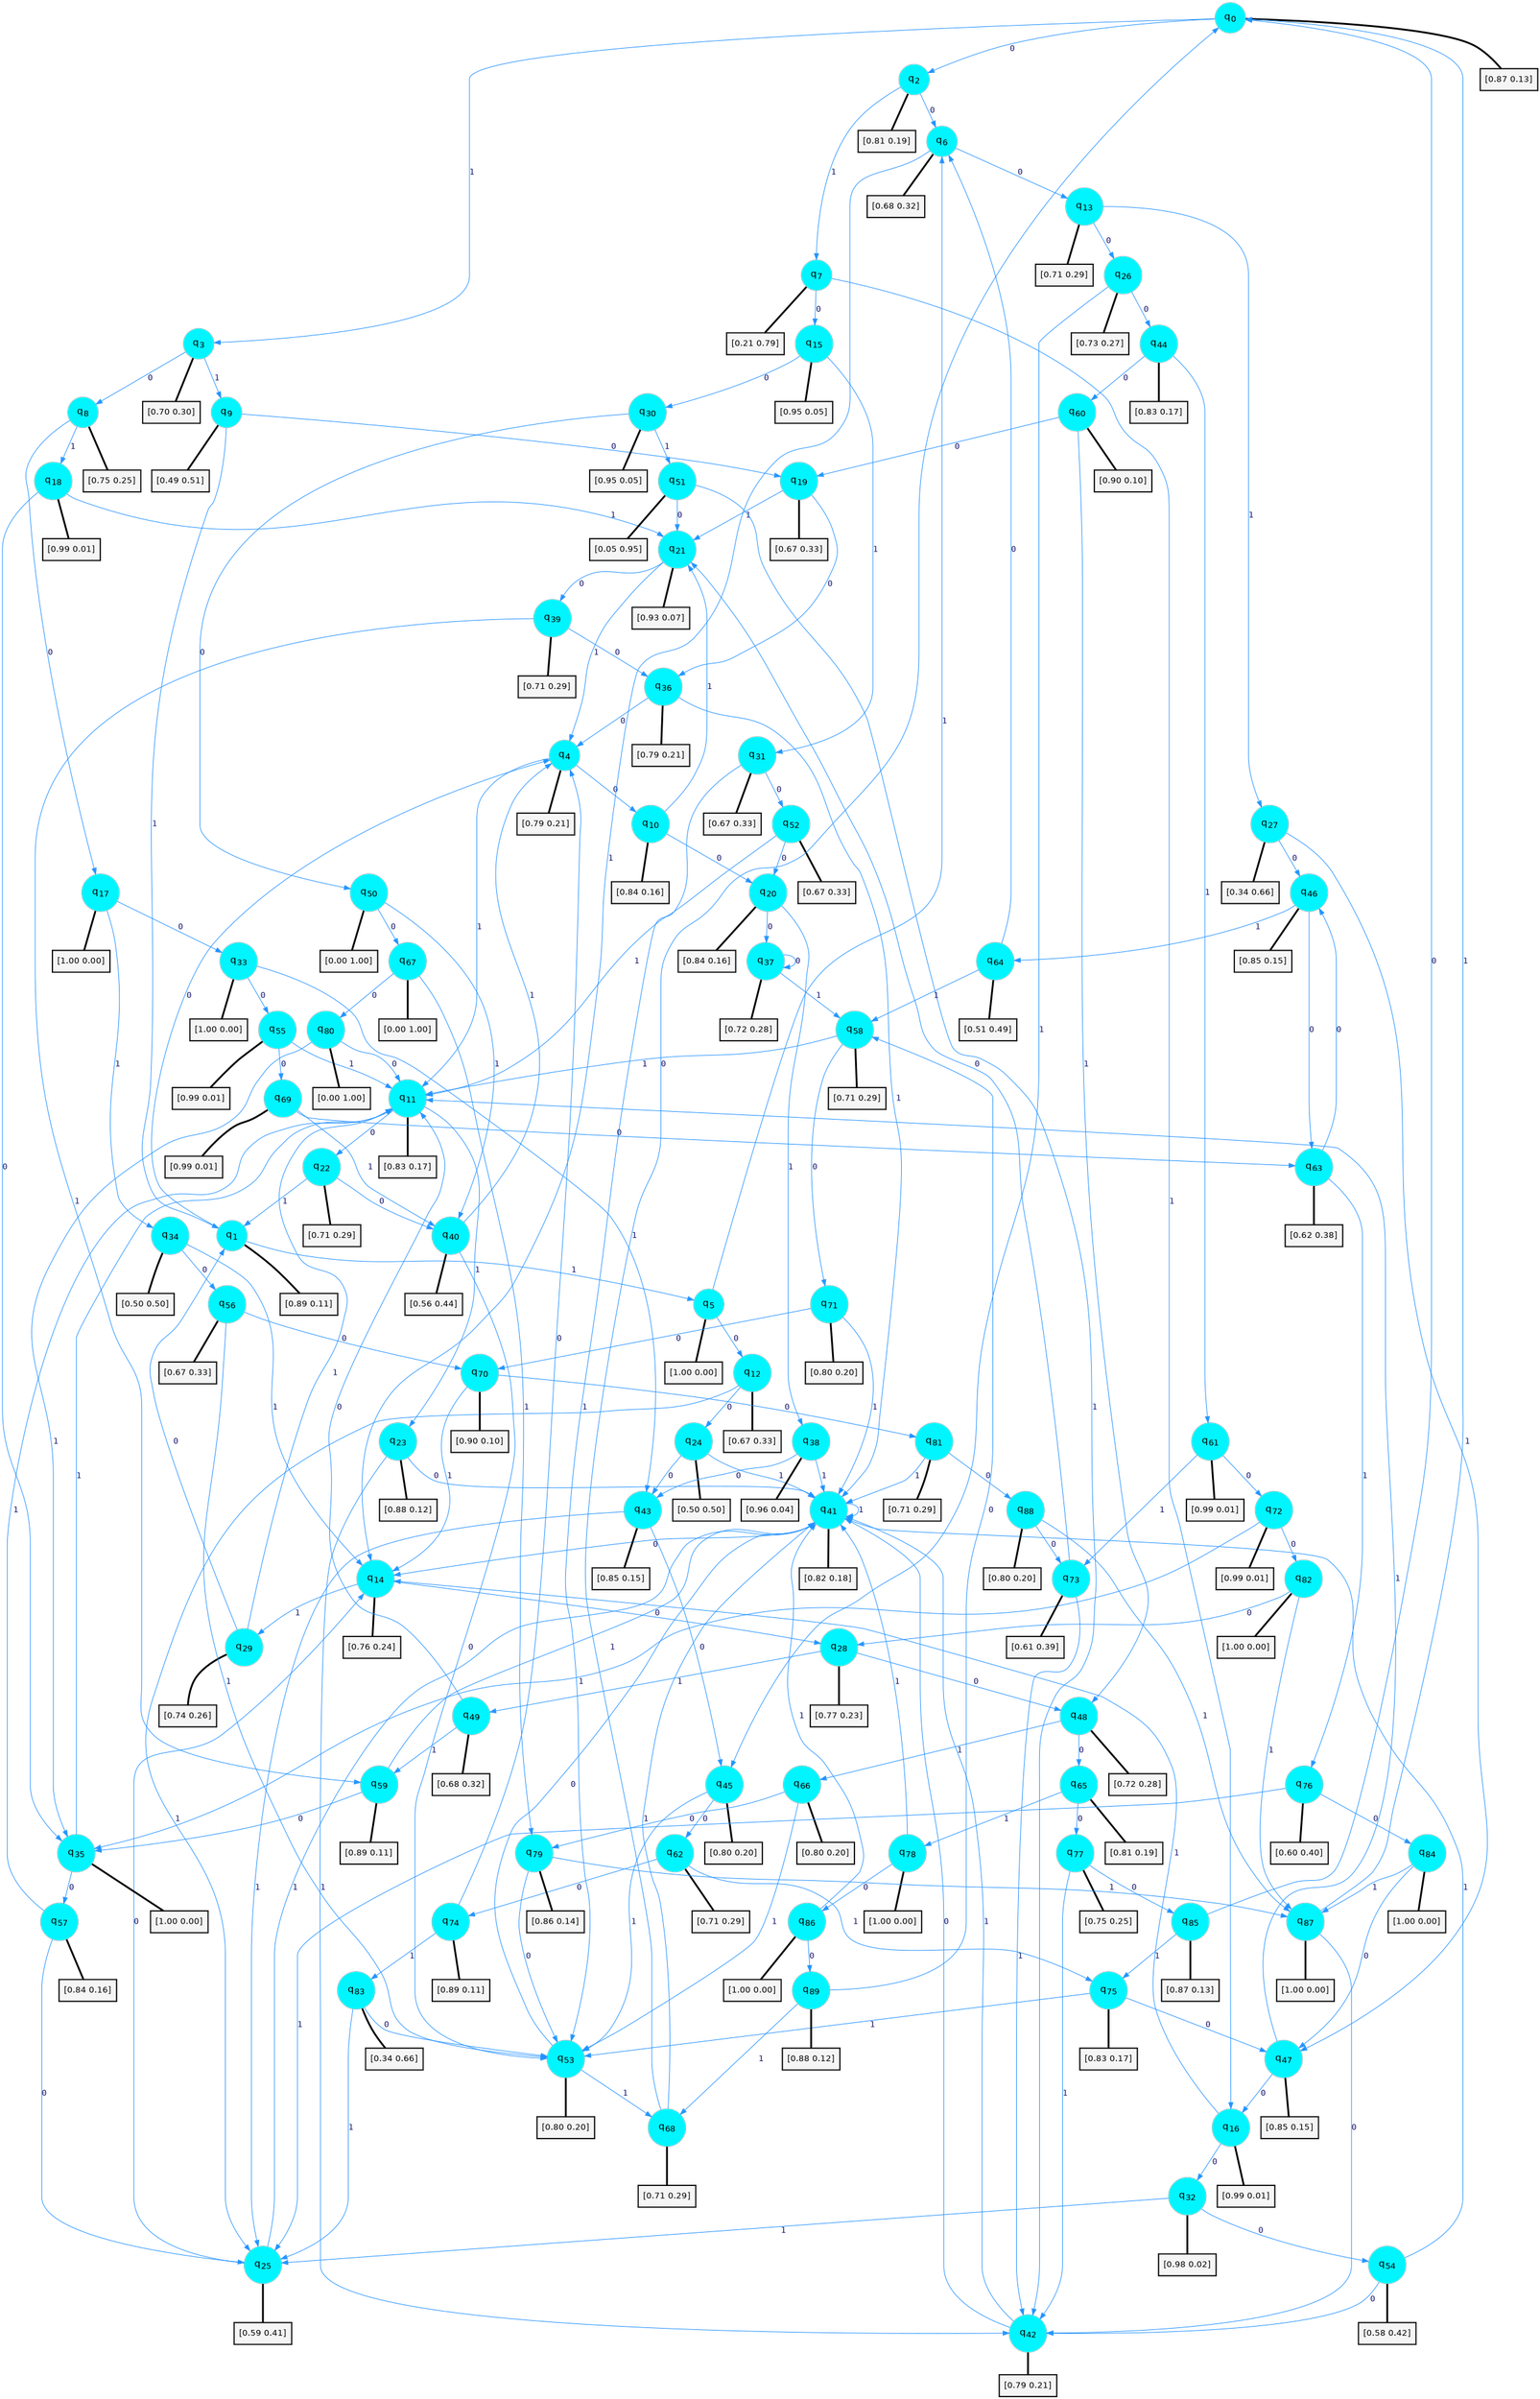digraph G {
graph [
bgcolor=transparent, dpi=300, rankdir=TD, size="40,25"];
node [
color=gray, fillcolor=turquoise1, fontcolor=black, fontname=Helvetica, fontsize=16, fontweight=bold, shape=circle, style=filled];
edge [
arrowsize=1, color=dodgerblue1, fontcolor=midnightblue, fontname=courier, fontweight=bold, penwidth=1, style=solid, weight=20];
0[label=<q<SUB>0</SUB>>];
1[label=<q<SUB>1</SUB>>];
2[label=<q<SUB>2</SUB>>];
3[label=<q<SUB>3</SUB>>];
4[label=<q<SUB>4</SUB>>];
5[label=<q<SUB>5</SUB>>];
6[label=<q<SUB>6</SUB>>];
7[label=<q<SUB>7</SUB>>];
8[label=<q<SUB>8</SUB>>];
9[label=<q<SUB>9</SUB>>];
10[label=<q<SUB>10</SUB>>];
11[label=<q<SUB>11</SUB>>];
12[label=<q<SUB>12</SUB>>];
13[label=<q<SUB>13</SUB>>];
14[label=<q<SUB>14</SUB>>];
15[label=<q<SUB>15</SUB>>];
16[label=<q<SUB>16</SUB>>];
17[label=<q<SUB>17</SUB>>];
18[label=<q<SUB>18</SUB>>];
19[label=<q<SUB>19</SUB>>];
20[label=<q<SUB>20</SUB>>];
21[label=<q<SUB>21</SUB>>];
22[label=<q<SUB>22</SUB>>];
23[label=<q<SUB>23</SUB>>];
24[label=<q<SUB>24</SUB>>];
25[label=<q<SUB>25</SUB>>];
26[label=<q<SUB>26</SUB>>];
27[label=<q<SUB>27</SUB>>];
28[label=<q<SUB>28</SUB>>];
29[label=<q<SUB>29</SUB>>];
30[label=<q<SUB>30</SUB>>];
31[label=<q<SUB>31</SUB>>];
32[label=<q<SUB>32</SUB>>];
33[label=<q<SUB>33</SUB>>];
34[label=<q<SUB>34</SUB>>];
35[label=<q<SUB>35</SUB>>];
36[label=<q<SUB>36</SUB>>];
37[label=<q<SUB>37</SUB>>];
38[label=<q<SUB>38</SUB>>];
39[label=<q<SUB>39</SUB>>];
40[label=<q<SUB>40</SUB>>];
41[label=<q<SUB>41</SUB>>];
42[label=<q<SUB>42</SUB>>];
43[label=<q<SUB>43</SUB>>];
44[label=<q<SUB>44</SUB>>];
45[label=<q<SUB>45</SUB>>];
46[label=<q<SUB>46</SUB>>];
47[label=<q<SUB>47</SUB>>];
48[label=<q<SUB>48</SUB>>];
49[label=<q<SUB>49</SUB>>];
50[label=<q<SUB>50</SUB>>];
51[label=<q<SUB>51</SUB>>];
52[label=<q<SUB>52</SUB>>];
53[label=<q<SUB>53</SUB>>];
54[label=<q<SUB>54</SUB>>];
55[label=<q<SUB>55</SUB>>];
56[label=<q<SUB>56</SUB>>];
57[label=<q<SUB>57</SUB>>];
58[label=<q<SUB>58</SUB>>];
59[label=<q<SUB>59</SUB>>];
60[label=<q<SUB>60</SUB>>];
61[label=<q<SUB>61</SUB>>];
62[label=<q<SUB>62</SUB>>];
63[label=<q<SUB>63</SUB>>];
64[label=<q<SUB>64</SUB>>];
65[label=<q<SUB>65</SUB>>];
66[label=<q<SUB>66</SUB>>];
67[label=<q<SUB>67</SUB>>];
68[label=<q<SUB>68</SUB>>];
69[label=<q<SUB>69</SUB>>];
70[label=<q<SUB>70</SUB>>];
71[label=<q<SUB>71</SUB>>];
72[label=<q<SUB>72</SUB>>];
73[label=<q<SUB>73</SUB>>];
74[label=<q<SUB>74</SUB>>];
75[label=<q<SUB>75</SUB>>];
76[label=<q<SUB>76</SUB>>];
77[label=<q<SUB>77</SUB>>];
78[label=<q<SUB>78</SUB>>];
79[label=<q<SUB>79</SUB>>];
80[label=<q<SUB>80</SUB>>];
81[label=<q<SUB>81</SUB>>];
82[label=<q<SUB>82</SUB>>];
83[label=<q<SUB>83</SUB>>];
84[label=<q<SUB>84</SUB>>];
85[label=<q<SUB>85</SUB>>];
86[label=<q<SUB>86</SUB>>];
87[label=<q<SUB>87</SUB>>];
88[label=<q<SUB>88</SUB>>];
89[label=<q<SUB>89</SUB>>];
90[label="[0.87 0.13]", shape=box,fontcolor=black, fontname=Helvetica, fontsize=14, penwidth=2, fillcolor=whitesmoke,color=black];
91[label="[0.89 0.11]", shape=box,fontcolor=black, fontname=Helvetica, fontsize=14, penwidth=2, fillcolor=whitesmoke,color=black];
92[label="[0.81 0.19]", shape=box,fontcolor=black, fontname=Helvetica, fontsize=14, penwidth=2, fillcolor=whitesmoke,color=black];
93[label="[0.70 0.30]", shape=box,fontcolor=black, fontname=Helvetica, fontsize=14, penwidth=2, fillcolor=whitesmoke,color=black];
94[label="[0.79 0.21]", shape=box,fontcolor=black, fontname=Helvetica, fontsize=14, penwidth=2, fillcolor=whitesmoke,color=black];
95[label="[1.00 0.00]", shape=box,fontcolor=black, fontname=Helvetica, fontsize=14, penwidth=2, fillcolor=whitesmoke,color=black];
96[label="[0.68 0.32]", shape=box,fontcolor=black, fontname=Helvetica, fontsize=14, penwidth=2, fillcolor=whitesmoke,color=black];
97[label="[0.21 0.79]", shape=box,fontcolor=black, fontname=Helvetica, fontsize=14, penwidth=2, fillcolor=whitesmoke,color=black];
98[label="[0.75 0.25]", shape=box,fontcolor=black, fontname=Helvetica, fontsize=14, penwidth=2, fillcolor=whitesmoke,color=black];
99[label="[0.49 0.51]", shape=box,fontcolor=black, fontname=Helvetica, fontsize=14, penwidth=2, fillcolor=whitesmoke,color=black];
100[label="[0.84 0.16]", shape=box,fontcolor=black, fontname=Helvetica, fontsize=14, penwidth=2, fillcolor=whitesmoke,color=black];
101[label="[0.83 0.17]", shape=box,fontcolor=black, fontname=Helvetica, fontsize=14, penwidth=2, fillcolor=whitesmoke,color=black];
102[label="[0.67 0.33]", shape=box,fontcolor=black, fontname=Helvetica, fontsize=14, penwidth=2, fillcolor=whitesmoke,color=black];
103[label="[0.71 0.29]", shape=box,fontcolor=black, fontname=Helvetica, fontsize=14, penwidth=2, fillcolor=whitesmoke,color=black];
104[label="[0.76 0.24]", shape=box,fontcolor=black, fontname=Helvetica, fontsize=14, penwidth=2, fillcolor=whitesmoke,color=black];
105[label="[0.95 0.05]", shape=box,fontcolor=black, fontname=Helvetica, fontsize=14, penwidth=2, fillcolor=whitesmoke,color=black];
106[label="[0.99 0.01]", shape=box,fontcolor=black, fontname=Helvetica, fontsize=14, penwidth=2, fillcolor=whitesmoke,color=black];
107[label="[1.00 0.00]", shape=box,fontcolor=black, fontname=Helvetica, fontsize=14, penwidth=2, fillcolor=whitesmoke,color=black];
108[label="[0.99 0.01]", shape=box,fontcolor=black, fontname=Helvetica, fontsize=14, penwidth=2, fillcolor=whitesmoke,color=black];
109[label="[0.67 0.33]", shape=box,fontcolor=black, fontname=Helvetica, fontsize=14, penwidth=2, fillcolor=whitesmoke,color=black];
110[label="[0.84 0.16]", shape=box,fontcolor=black, fontname=Helvetica, fontsize=14, penwidth=2, fillcolor=whitesmoke,color=black];
111[label="[0.93 0.07]", shape=box,fontcolor=black, fontname=Helvetica, fontsize=14, penwidth=2, fillcolor=whitesmoke,color=black];
112[label="[0.71 0.29]", shape=box,fontcolor=black, fontname=Helvetica, fontsize=14, penwidth=2, fillcolor=whitesmoke,color=black];
113[label="[0.88 0.12]", shape=box,fontcolor=black, fontname=Helvetica, fontsize=14, penwidth=2, fillcolor=whitesmoke,color=black];
114[label="[0.50 0.50]", shape=box,fontcolor=black, fontname=Helvetica, fontsize=14, penwidth=2, fillcolor=whitesmoke,color=black];
115[label="[0.59 0.41]", shape=box,fontcolor=black, fontname=Helvetica, fontsize=14, penwidth=2, fillcolor=whitesmoke,color=black];
116[label="[0.73 0.27]", shape=box,fontcolor=black, fontname=Helvetica, fontsize=14, penwidth=2, fillcolor=whitesmoke,color=black];
117[label="[0.34 0.66]", shape=box,fontcolor=black, fontname=Helvetica, fontsize=14, penwidth=2, fillcolor=whitesmoke,color=black];
118[label="[0.77 0.23]", shape=box,fontcolor=black, fontname=Helvetica, fontsize=14, penwidth=2, fillcolor=whitesmoke,color=black];
119[label="[0.74 0.26]", shape=box,fontcolor=black, fontname=Helvetica, fontsize=14, penwidth=2, fillcolor=whitesmoke,color=black];
120[label="[0.95 0.05]", shape=box,fontcolor=black, fontname=Helvetica, fontsize=14, penwidth=2, fillcolor=whitesmoke,color=black];
121[label="[0.67 0.33]", shape=box,fontcolor=black, fontname=Helvetica, fontsize=14, penwidth=2, fillcolor=whitesmoke,color=black];
122[label="[0.98 0.02]", shape=box,fontcolor=black, fontname=Helvetica, fontsize=14, penwidth=2, fillcolor=whitesmoke,color=black];
123[label="[1.00 0.00]", shape=box,fontcolor=black, fontname=Helvetica, fontsize=14, penwidth=2, fillcolor=whitesmoke,color=black];
124[label="[0.50 0.50]", shape=box,fontcolor=black, fontname=Helvetica, fontsize=14, penwidth=2, fillcolor=whitesmoke,color=black];
125[label="[1.00 0.00]", shape=box,fontcolor=black, fontname=Helvetica, fontsize=14, penwidth=2, fillcolor=whitesmoke,color=black];
126[label="[0.79 0.21]", shape=box,fontcolor=black, fontname=Helvetica, fontsize=14, penwidth=2, fillcolor=whitesmoke,color=black];
127[label="[0.72 0.28]", shape=box,fontcolor=black, fontname=Helvetica, fontsize=14, penwidth=2, fillcolor=whitesmoke,color=black];
128[label="[0.96 0.04]", shape=box,fontcolor=black, fontname=Helvetica, fontsize=14, penwidth=2, fillcolor=whitesmoke,color=black];
129[label="[0.71 0.29]", shape=box,fontcolor=black, fontname=Helvetica, fontsize=14, penwidth=2, fillcolor=whitesmoke,color=black];
130[label="[0.56 0.44]", shape=box,fontcolor=black, fontname=Helvetica, fontsize=14, penwidth=2, fillcolor=whitesmoke,color=black];
131[label="[0.82 0.18]", shape=box,fontcolor=black, fontname=Helvetica, fontsize=14, penwidth=2, fillcolor=whitesmoke,color=black];
132[label="[0.79 0.21]", shape=box,fontcolor=black, fontname=Helvetica, fontsize=14, penwidth=2, fillcolor=whitesmoke,color=black];
133[label="[0.85 0.15]", shape=box,fontcolor=black, fontname=Helvetica, fontsize=14, penwidth=2, fillcolor=whitesmoke,color=black];
134[label="[0.83 0.17]", shape=box,fontcolor=black, fontname=Helvetica, fontsize=14, penwidth=2, fillcolor=whitesmoke,color=black];
135[label="[0.80 0.20]", shape=box,fontcolor=black, fontname=Helvetica, fontsize=14, penwidth=2, fillcolor=whitesmoke,color=black];
136[label="[0.85 0.15]", shape=box,fontcolor=black, fontname=Helvetica, fontsize=14, penwidth=2, fillcolor=whitesmoke,color=black];
137[label="[0.85 0.15]", shape=box,fontcolor=black, fontname=Helvetica, fontsize=14, penwidth=2, fillcolor=whitesmoke,color=black];
138[label="[0.72 0.28]", shape=box,fontcolor=black, fontname=Helvetica, fontsize=14, penwidth=2, fillcolor=whitesmoke,color=black];
139[label="[0.68 0.32]", shape=box,fontcolor=black, fontname=Helvetica, fontsize=14, penwidth=2, fillcolor=whitesmoke,color=black];
140[label="[0.00 1.00]", shape=box,fontcolor=black, fontname=Helvetica, fontsize=14, penwidth=2, fillcolor=whitesmoke,color=black];
141[label="[0.05 0.95]", shape=box,fontcolor=black, fontname=Helvetica, fontsize=14, penwidth=2, fillcolor=whitesmoke,color=black];
142[label="[0.67 0.33]", shape=box,fontcolor=black, fontname=Helvetica, fontsize=14, penwidth=2, fillcolor=whitesmoke,color=black];
143[label="[0.80 0.20]", shape=box,fontcolor=black, fontname=Helvetica, fontsize=14, penwidth=2, fillcolor=whitesmoke,color=black];
144[label="[0.58 0.42]", shape=box,fontcolor=black, fontname=Helvetica, fontsize=14, penwidth=2, fillcolor=whitesmoke,color=black];
145[label="[0.99 0.01]", shape=box,fontcolor=black, fontname=Helvetica, fontsize=14, penwidth=2, fillcolor=whitesmoke,color=black];
146[label="[0.67 0.33]", shape=box,fontcolor=black, fontname=Helvetica, fontsize=14, penwidth=2, fillcolor=whitesmoke,color=black];
147[label="[0.84 0.16]", shape=box,fontcolor=black, fontname=Helvetica, fontsize=14, penwidth=2, fillcolor=whitesmoke,color=black];
148[label="[0.71 0.29]", shape=box,fontcolor=black, fontname=Helvetica, fontsize=14, penwidth=2, fillcolor=whitesmoke,color=black];
149[label="[0.89 0.11]", shape=box,fontcolor=black, fontname=Helvetica, fontsize=14, penwidth=2, fillcolor=whitesmoke,color=black];
150[label="[0.90 0.10]", shape=box,fontcolor=black, fontname=Helvetica, fontsize=14, penwidth=2, fillcolor=whitesmoke,color=black];
151[label="[0.99 0.01]", shape=box,fontcolor=black, fontname=Helvetica, fontsize=14, penwidth=2, fillcolor=whitesmoke,color=black];
152[label="[0.71 0.29]", shape=box,fontcolor=black, fontname=Helvetica, fontsize=14, penwidth=2, fillcolor=whitesmoke,color=black];
153[label="[0.62 0.38]", shape=box,fontcolor=black, fontname=Helvetica, fontsize=14, penwidth=2, fillcolor=whitesmoke,color=black];
154[label="[0.51 0.49]", shape=box,fontcolor=black, fontname=Helvetica, fontsize=14, penwidth=2, fillcolor=whitesmoke,color=black];
155[label="[0.81 0.19]", shape=box,fontcolor=black, fontname=Helvetica, fontsize=14, penwidth=2, fillcolor=whitesmoke,color=black];
156[label="[0.80 0.20]", shape=box,fontcolor=black, fontname=Helvetica, fontsize=14, penwidth=2, fillcolor=whitesmoke,color=black];
157[label="[0.00 1.00]", shape=box,fontcolor=black, fontname=Helvetica, fontsize=14, penwidth=2, fillcolor=whitesmoke,color=black];
158[label="[0.71 0.29]", shape=box,fontcolor=black, fontname=Helvetica, fontsize=14, penwidth=2, fillcolor=whitesmoke,color=black];
159[label="[0.99 0.01]", shape=box,fontcolor=black, fontname=Helvetica, fontsize=14, penwidth=2, fillcolor=whitesmoke,color=black];
160[label="[0.90 0.10]", shape=box,fontcolor=black, fontname=Helvetica, fontsize=14, penwidth=2, fillcolor=whitesmoke,color=black];
161[label="[0.80 0.20]", shape=box,fontcolor=black, fontname=Helvetica, fontsize=14, penwidth=2, fillcolor=whitesmoke,color=black];
162[label="[0.99 0.01]", shape=box,fontcolor=black, fontname=Helvetica, fontsize=14, penwidth=2, fillcolor=whitesmoke,color=black];
163[label="[0.61 0.39]", shape=box,fontcolor=black, fontname=Helvetica, fontsize=14, penwidth=2, fillcolor=whitesmoke,color=black];
164[label="[0.89 0.11]", shape=box,fontcolor=black, fontname=Helvetica, fontsize=14, penwidth=2, fillcolor=whitesmoke,color=black];
165[label="[0.83 0.17]", shape=box,fontcolor=black, fontname=Helvetica, fontsize=14, penwidth=2, fillcolor=whitesmoke,color=black];
166[label="[0.60 0.40]", shape=box,fontcolor=black, fontname=Helvetica, fontsize=14, penwidth=2, fillcolor=whitesmoke,color=black];
167[label="[0.75 0.25]", shape=box,fontcolor=black, fontname=Helvetica, fontsize=14, penwidth=2, fillcolor=whitesmoke,color=black];
168[label="[1.00 0.00]", shape=box,fontcolor=black, fontname=Helvetica, fontsize=14, penwidth=2, fillcolor=whitesmoke,color=black];
169[label="[0.86 0.14]", shape=box,fontcolor=black, fontname=Helvetica, fontsize=14, penwidth=2, fillcolor=whitesmoke,color=black];
170[label="[0.00 1.00]", shape=box,fontcolor=black, fontname=Helvetica, fontsize=14, penwidth=2, fillcolor=whitesmoke,color=black];
171[label="[0.71 0.29]", shape=box,fontcolor=black, fontname=Helvetica, fontsize=14, penwidth=2, fillcolor=whitesmoke,color=black];
172[label="[1.00 0.00]", shape=box,fontcolor=black, fontname=Helvetica, fontsize=14, penwidth=2, fillcolor=whitesmoke,color=black];
173[label="[0.34 0.66]", shape=box,fontcolor=black, fontname=Helvetica, fontsize=14, penwidth=2, fillcolor=whitesmoke,color=black];
174[label="[1.00 0.00]", shape=box,fontcolor=black, fontname=Helvetica, fontsize=14, penwidth=2, fillcolor=whitesmoke,color=black];
175[label="[0.87 0.13]", shape=box,fontcolor=black, fontname=Helvetica, fontsize=14, penwidth=2, fillcolor=whitesmoke,color=black];
176[label="[1.00 0.00]", shape=box,fontcolor=black, fontname=Helvetica, fontsize=14, penwidth=2, fillcolor=whitesmoke,color=black];
177[label="[1.00 0.00]", shape=box,fontcolor=black, fontname=Helvetica, fontsize=14, penwidth=2, fillcolor=whitesmoke,color=black];
178[label="[0.80 0.20]", shape=box,fontcolor=black, fontname=Helvetica, fontsize=14, penwidth=2, fillcolor=whitesmoke,color=black];
179[label="[0.88 0.12]", shape=box,fontcolor=black, fontname=Helvetica, fontsize=14, penwidth=2, fillcolor=whitesmoke,color=black];
0->2 [label=0];
0->3 [label=1];
0->90 [arrowhead=none, penwidth=3,color=black];
1->4 [label=0];
1->5 [label=1];
1->91 [arrowhead=none, penwidth=3,color=black];
2->6 [label=0];
2->7 [label=1];
2->92 [arrowhead=none, penwidth=3,color=black];
3->8 [label=0];
3->9 [label=1];
3->93 [arrowhead=none, penwidth=3,color=black];
4->10 [label=0];
4->11 [label=1];
4->94 [arrowhead=none, penwidth=3,color=black];
5->12 [label=0];
5->6 [label=1];
5->95 [arrowhead=none, penwidth=3,color=black];
6->13 [label=0];
6->14 [label=1];
6->96 [arrowhead=none, penwidth=3,color=black];
7->15 [label=0];
7->16 [label=1];
7->97 [arrowhead=none, penwidth=3,color=black];
8->17 [label=0];
8->18 [label=1];
8->98 [arrowhead=none, penwidth=3,color=black];
9->19 [label=0];
9->1 [label=1];
9->99 [arrowhead=none, penwidth=3,color=black];
10->20 [label=0];
10->21 [label=1];
10->100 [arrowhead=none, penwidth=3,color=black];
11->22 [label=0];
11->23 [label=1];
11->101 [arrowhead=none, penwidth=3,color=black];
12->24 [label=0];
12->25 [label=1];
12->102 [arrowhead=none, penwidth=3,color=black];
13->26 [label=0];
13->27 [label=1];
13->103 [arrowhead=none, penwidth=3,color=black];
14->28 [label=0];
14->29 [label=1];
14->104 [arrowhead=none, penwidth=3,color=black];
15->30 [label=0];
15->31 [label=1];
15->105 [arrowhead=none, penwidth=3,color=black];
16->32 [label=0];
16->14 [label=1];
16->106 [arrowhead=none, penwidth=3,color=black];
17->33 [label=0];
17->34 [label=1];
17->107 [arrowhead=none, penwidth=3,color=black];
18->35 [label=0];
18->21 [label=1];
18->108 [arrowhead=none, penwidth=3,color=black];
19->36 [label=0];
19->21 [label=1];
19->109 [arrowhead=none, penwidth=3,color=black];
20->37 [label=0];
20->38 [label=1];
20->110 [arrowhead=none, penwidth=3,color=black];
21->39 [label=0];
21->4 [label=1];
21->111 [arrowhead=none, penwidth=3,color=black];
22->40 [label=0];
22->1 [label=1];
22->112 [arrowhead=none, penwidth=3,color=black];
23->41 [label=0];
23->42 [label=1];
23->113 [arrowhead=none, penwidth=3,color=black];
24->43 [label=0];
24->41 [label=1];
24->114 [arrowhead=none, penwidth=3,color=black];
25->14 [label=0];
25->41 [label=1];
25->115 [arrowhead=none, penwidth=3,color=black];
26->44 [label=0];
26->45 [label=1];
26->116 [arrowhead=none, penwidth=3,color=black];
27->46 [label=0];
27->47 [label=1];
27->117 [arrowhead=none, penwidth=3,color=black];
28->48 [label=0];
28->49 [label=1];
28->118 [arrowhead=none, penwidth=3,color=black];
29->1 [label=0];
29->11 [label=1];
29->119 [arrowhead=none, penwidth=3,color=black];
30->50 [label=0];
30->51 [label=1];
30->120 [arrowhead=none, penwidth=3,color=black];
31->52 [label=0];
31->53 [label=1];
31->121 [arrowhead=none, penwidth=3,color=black];
32->54 [label=0];
32->25 [label=1];
32->122 [arrowhead=none, penwidth=3,color=black];
33->55 [label=0];
33->43 [label=1];
33->123 [arrowhead=none, penwidth=3,color=black];
34->56 [label=0];
34->14 [label=1];
34->124 [arrowhead=none, penwidth=3,color=black];
35->57 [label=0];
35->11 [label=1];
35->125 [arrowhead=none, penwidth=3,color=black];
36->4 [label=0];
36->41 [label=1];
36->126 [arrowhead=none, penwidth=3,color=black];
37->37 [label=0];
37->58 [label=1];
37->127 [arrowhead=none, penwidth=3,color=black];
38->43 [label=0];
38->41 [label=1];
38->128 [arrowhead=none, penwidth=3,color=black];
39->36 [label=0];
39->59 [label=1];
39->129 [arrowhead=none, penwidth=3,color=black];
40->53 [label=0];
40->4 [label=1];
40->130 [arrowhead=none, penwidth=3,color=black];
41->14 [label=0];
41->41 [label=1];
41->131 [arrowhead=none, penwidth=3,color=black];
42->41 [label=0];
42->41 [label=1];
42->132 [arrowhead=none, penwidth=3,color=black];
43->45 [label=0];
43->25 [label=1];
43->133 [arrowhead=none, penwidth=3,color=black];
44->60 [label=0];
44->61 [label=1];
44->134 [arrowhead=none, penwidth=3,color=black];
45->62 [label=0];
45->53 [label=1];
45->135 [arrowhead=none, penwidth=3,color=black];
46->63 [label=0];
46->64 [label=1];
46->136 [arrowhead=none, penwidth=3,color=black];
47->16 [label=0];
47->11 [label=1];
47->137 [arrowhead=none, penwidth=3,color=black];
48->65 [label=0];
48->66 [label=1];
48->138 [arrowhead=none, penwidth=3,color=black];
49->11 [label=0];
49->59 [label=1];
49->139 [arrowhead=none, penwidth=3,color=black];
50->67 [label=0];
50->40 [label=1];
50->140 [arrowhead=none, penwidth=3,color=black];
51->21 [label=0];
51->42 [label=1];
51->141 [arrowhead=none, penwidth=3,color=black];
52->20 [label=0];
52->11 [label=1];
52->142 [arrowhead=none, penwidth=3,color=black];
53->41 [label=0];
53->68 [label=1];
53->143 [arrowhead=none, penwidth=3,color=black];
54->42 [label=0];
54->41 [label=1];
54->144 [arrowhead=none, penwidth=3,color=black];
55->69 [label=0];
55->11 [label=1];
55->145 [arrowhead=none, penwidth=3,color=black];
56->70 [label=0];
56->53 [label=1];
56->146 [arrowhead=none, penwidth=3,color=black];
57->25 [label=0];
57->11 [label=1];
57->147 [arrowhead=none, penwidth=3,color=black];
58->71 [label=0];
58->11 [label=1];
58->148 [arrowhead=none, penwidth=3,color=black];
59->35 [label=0];
59->41 [label=1];
59->149 [arrowhead=none, penwidth=3,color=black];
60->19 [label=0];
60->48 [label=1];
60->150 [arrowhead=none, penwidth=3,color=black];
61->72 [label=0];
61->73 [label=1];
61->151 [arrowhead=none, penwidth=3,color=black];
62->74 [label=0];
62->75 [label=1];
62->152 [arrowhead=none, penwidth=3,color=black];
63->46 [label=0];
63->76 [label=1];
63->153 [arrowhead=none, penwidth=3,color=black];
64->6 [label=0];
64->58 [label=1];
64->154 [arrowhead=none, penwidth=3,color=black];
65->77 [label=0];
65->78 [label=1];
65->155 [arrowhead=none, penwidth=3,color=black];
66->79 [label=0];
66->53 [label=1];
66->156 [arrowhead=none, penwidth=3,color=black];
67->80 [label=0];
67->79 [label=1];
67->157 [arrowhead=none, penwidth=3,color=black];
68->0 [label=0];
68->41 [label=1];
68->158 [arrowhead=none, penwidth=3,color=black];
69->63 [label=0];
69->40 [label=1];
69->159 [arrowhead=none, penwidth=3,color=black];
70->81 [label=0];
70->14 [label=1];
70->160 [arrowhead=none, penwidth=3,color=black];
71->70 [label=0];
71->41 [label=1];
71->161 [arrowhead=none, penwidth=3,color=black];
72->82 [label=0];
72->35 [label=1];
72->162 [arrowhead=none, penwidth=3,color=black];
73->21 [label=0];
73->42 [label=1];
73->163 [arrowhead=none, penwidth=3,color=black];
74->4 [label=0];
74->83 [label=1];
74->164 [arrowhead=none, penwidth=3,color=black];
75->47 [label=0];
75->53 [label=1];
75->165 [arrowhead=none, penwidth=3,color=black];
76->84 [label=0];
76->25 [label=1];
76->166 [arrowhead=none, penwidth=3,color=black];
77->85 [label=0];
77->42 [label=1];
77->167 [arrowhead=none, penwidth=3,color=black];
78->86 [label=0];
78->41 [label=1];
78->168 [arrowhead=none, penwidth=3,color=black];
79->53 [label=0];
79->87 [label=1];
79->169 [arrowhead=none, penwidth=3,color=black];
80->11 [label=0];
80->35 [label=1];
80->170 [arrowhead=none, penwidth=3,color=black];
81->88 [label=0];
81->41 [label=1];
81->171 [arrowhead=none, penwidth=3,color=black];
82->28 [label=0];
82->87 [label=1];
82->172 [arrowhead=none, penwidth=3,color=black];
83->53 [label=0];
83->25 [label=1];
83->173 [arrowhead=none, penwidth=3,color=black];
84->47 [label=0];
84->87 [label=1];
84->174 [arrowhead=none, penwidth=3,color=black];
85->0 [label=0];
85->75 [label=1];
85->175 [arrowhead=none, penwidth=3,color=black];
86->89 [label=0];
86->41 [label=1];
86->176 [arrowhead=none, penwidth=3,color=black];
87->42 [label=0];
87->0 [label=1];
87->177 [arrowhead=none, penwidth=3,color=black];
88->73 [label=0];
88->87 [label=1];
88->178 [arrowhead=none, penwidth=3,color=black];
89->58 [label=0];
89->68 [label=1];
89->179 [arrowhead=none, penwidth=3,color=black];
}

